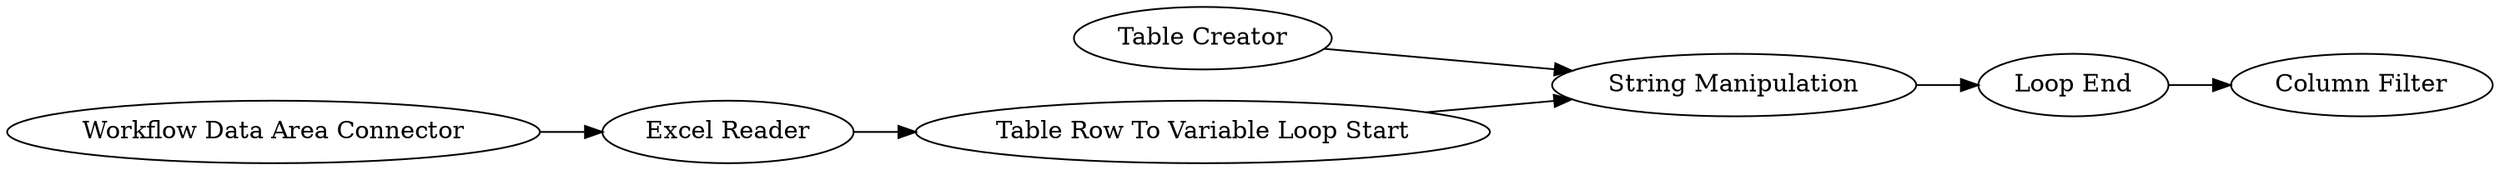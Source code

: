 digraph {
	4 -> 5
	3 -> 5
	5 -> 6
	1 -> 2
	6 -> 7
	2 -> 4
	5 [label="String Manipulation"]
	1 [label="Workflow Data Area Connector"]
	7 [label="Column Filter"]
	4 [label="Table Row To Variable Loop Start"]
	6 [label="Loop End"]
	3 [label="Table Creator"]
	2 [label="Excel Reader"]
	rankdir=LR
}
